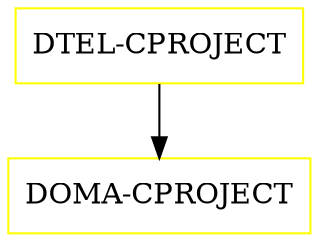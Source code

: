 digraph G {
  "DTEL-CPROJECT" [shape=box,color=yellow];
  "DOMA-CPROJECT" [shape=box,color=yellow,URL="./DOMA_CPROJECT.html"];
  "DTEL-CPROJECT" -> "DOMA-CPROJECT";
}
